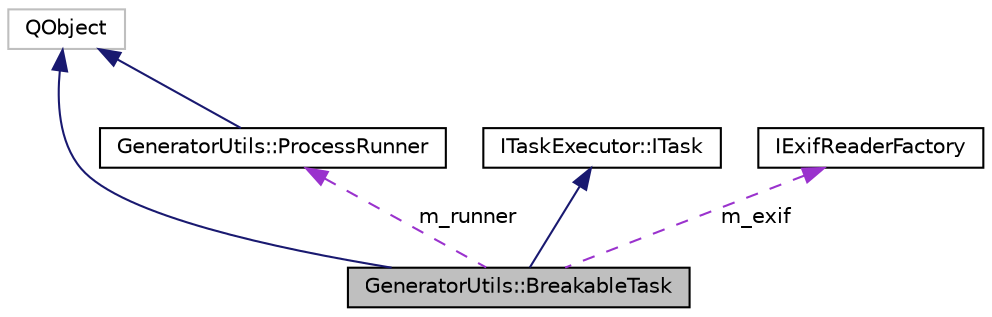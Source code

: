 digraph "GeneratorUtils::BreakableTask"
{
 // LATEX_PDF_SIZE
  edge [fontname="Helvetica",fontsize="10",labelfontname="Helvetica",labelfontsize="10"];
  node [fontname="Helvetica",fontsize="10",shape=record];
  Node1 [label="GeneratorUtils::BreakableTask",height=0.2,width=0.4,color="black", fillcolor="grey75", style="filled", fontcolor="black",tooltip=" "];
  Node2 -> Node1 [dir="back",color="midnightblue",fontsize="10",style="solid",fontname="Helvetica"];
  Node2 [label="QObject",height=0.2,width=0.4,color="grey75", fillcolor="white", style="filled",tooltip=" "];
  Node3 -> Node1 [dir="back",color="midnightblue",fontsize="10",style="solid",fontname="Helvetica"];
  Node3 [label="ITaskExecutor::ITask",height=0.2,width=0.4,color="black", fillcolor="white", style="filled",URL="$struct_i_task_executor_1_1_i_task.html",tooltip=" "];
  Node4 -> Node1 [dir="back",color="darkorchid3",fontsize="10",style="dashed",label=" m_exif" ,fontname="Helvetica"];
  Node4 [label="IExifReaderFactory",height=0.2,width=0.4,color="black", fillcolor="white", style="filled",URL="$struct_i_exif_reader_factory.html",tooltip=" "];
  Node5 -> Node1 [dir="back",color="darkorchid3",fontsize="10",style="dashed",label=" m_runner" ,fontname="Helvetica"];
  Node5 [label="GeneratorUtils::ProcessRunner",height=0.2,width=0.4,color="black", fillcolor="white", style="filled",URL="$class_generator_utils_1_1_process_runner.html",tooltip=" "];
  Node2 -> Node5 [dir="back",color="midnightblue",fontsize="10",style="solid",fontname="Helvetica"];
}
